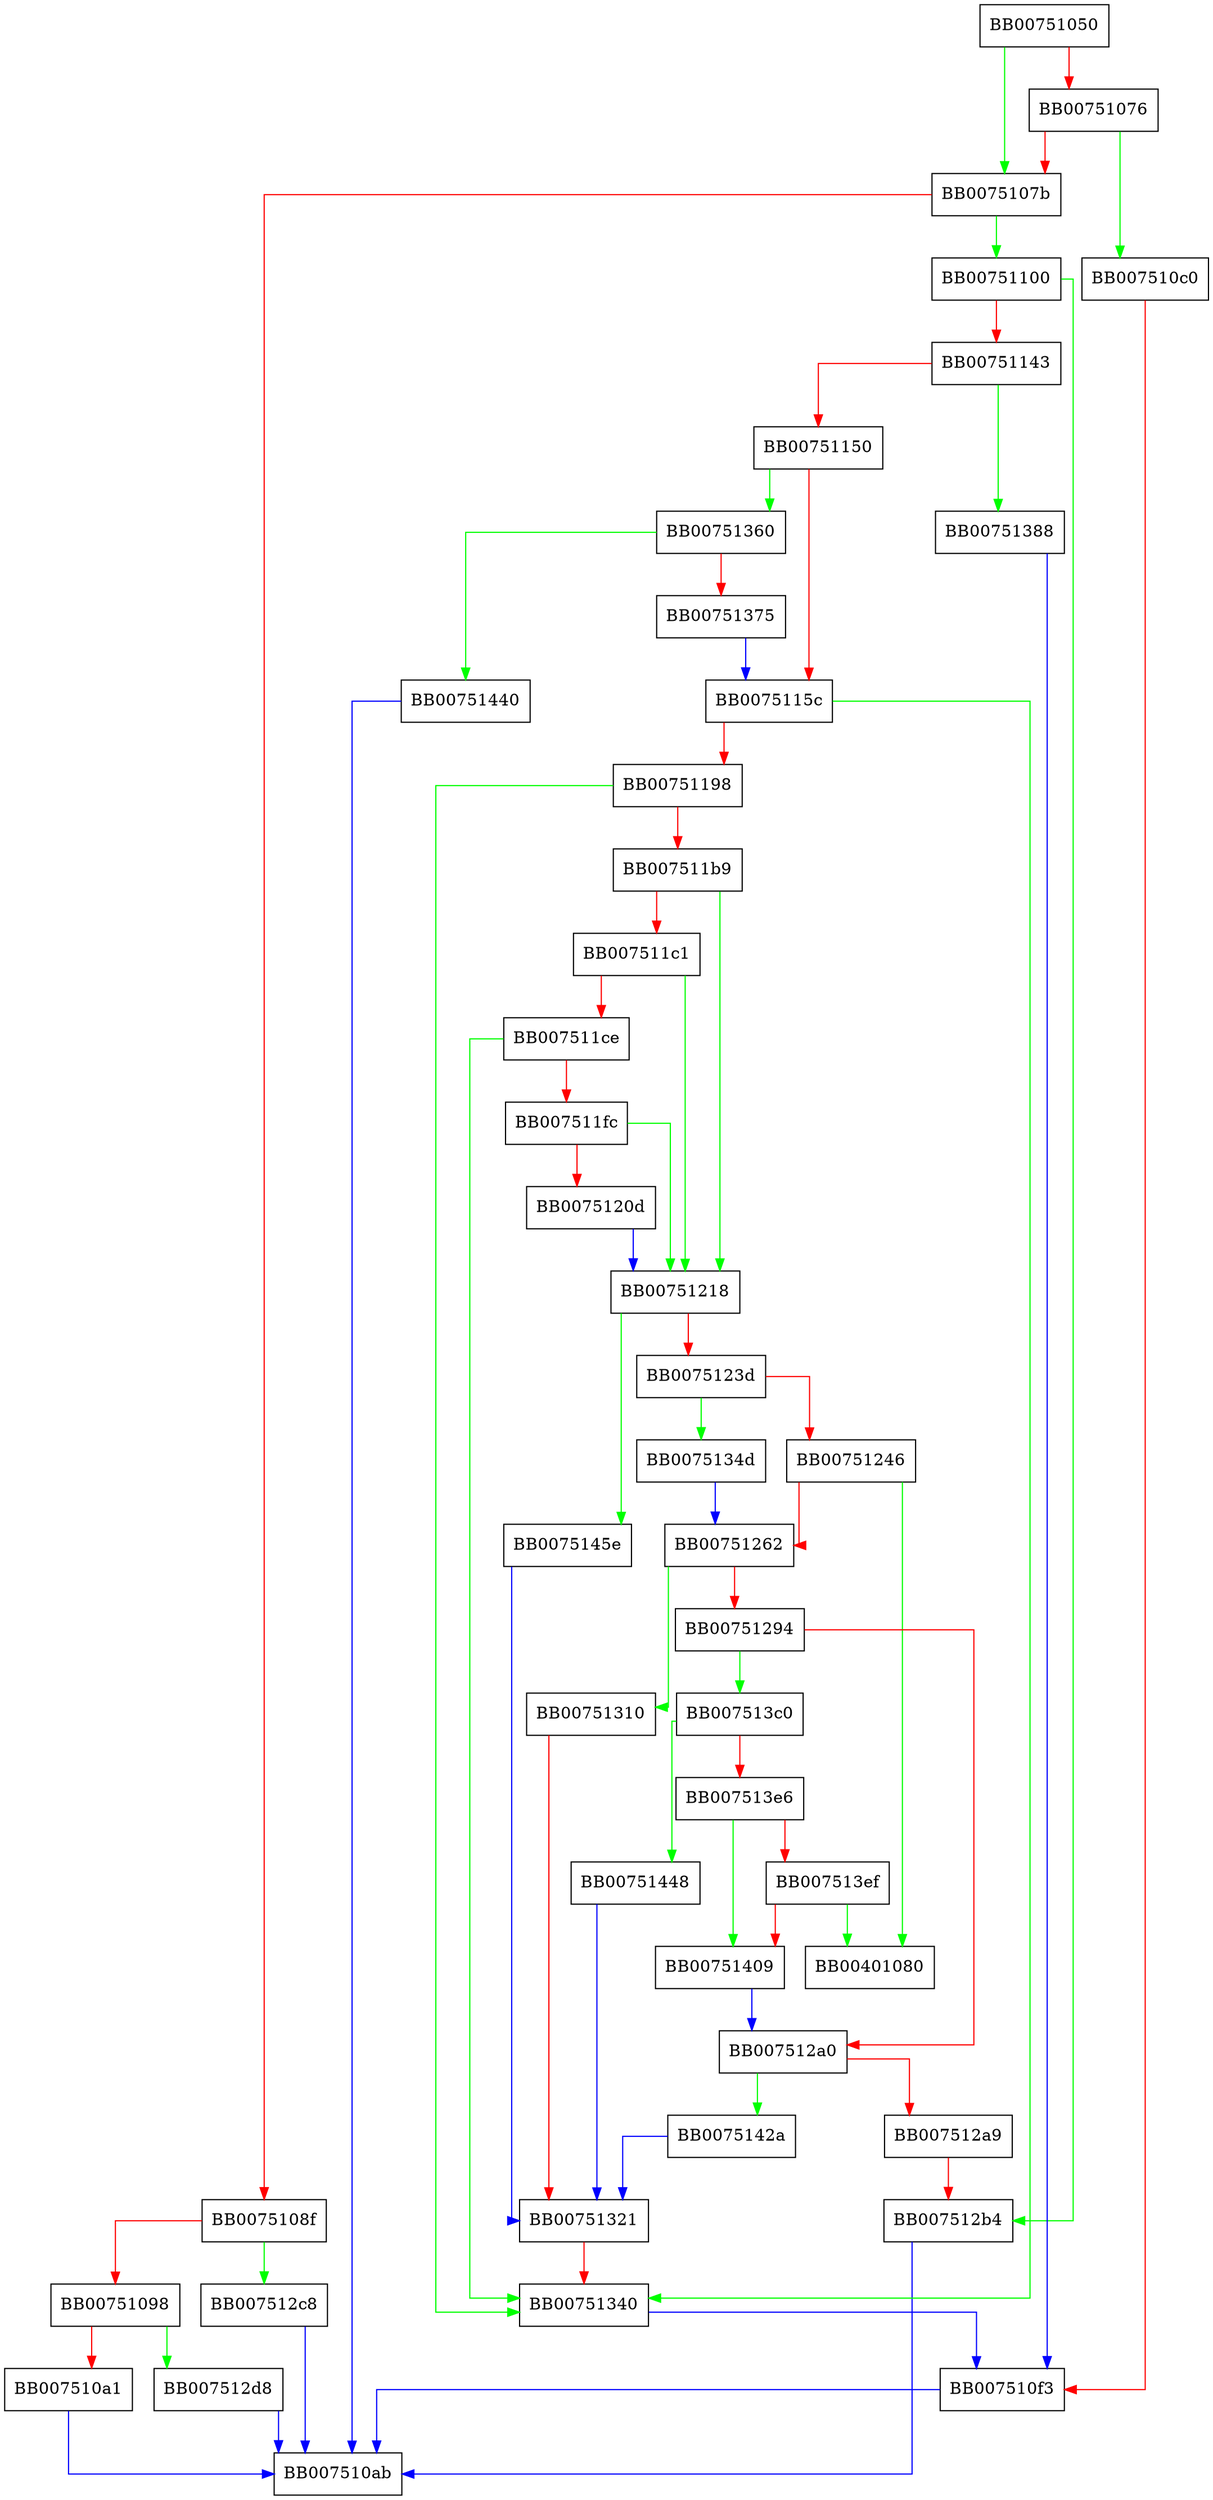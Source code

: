 digraph ossl_ec_GF2m_simple_point2oct {
  node [shape="box"];
  graph [splines=ortho];
  BB00751050 -> BB0075107b [color="green"];
  BB00751050 -> BB00751076 [color="red"];
  BB00751076 -> BB007510c0 [color="green"];
  BB00751076 -> BB0075107b [color="red"];
  BB0075107b -> BB00751100 [color="green"];
  BB0075107b -> BB0075108f [color="red"];
  BB0075108f -> BB007512c8 [color="green"];
  BB0075108f -> BB00751098 [color="red"];
  BB00751098 -> BB007512d8 [color="green"];
  BB00751098 -> BB007510a1 [color="red"];
  BB007510a1 -> BB007510ab [color="blue"];
  BB007510c0 -> BB007510f3 [color="red"];
  BB007510f3 -> BB007510ab [color="blue"];
  BB00751100 -> BB007512b4 [color="green"];
  BB00751100 -> BB00751143 [color="red"];
  BB00751143 -> BB00751388 [color="green"];
  BB00751143 -> BB00751150 [color="red"];
  BB00751150 -> BB00751360 [color="green"];
  BB00751150 -> BB0075115c [color="red"];
  BB0075115c -> BB00751340 [color="green"];
  BB0075115c -> BB00751198 [color="red"];
  BB00751198 -> BB00751340 [color="green"];
  BB00751198 -> BB007511b9 [color="red"];
  BB007511b9 -> BB00751218 [color="green"];
  BB007511b9 -> BB007511c1 [color="red"];
  BB007511c1 -> BB00751218 [color="green"];
  BB007511c1 -> BB007511ce [color="red"];
  BB007511ce -> BB00751340 [color="green"];
  BB007511ce -> BB007511fc [color="red"];
  BB007511fc -> BB00751218 [color="green"];
  BB007511fc -> BB0075120d [color="red"];
  BB0075120d -> BB00751218 [color="blue"];
  BB00751218 -> BB0075145e [color="green"];
  BB00751218 -> BB0075123d [color="red"];
  BB0075123d -> BB0075134d [color="green"];
  BB0075123d -> BB00751246 [color="red"];
  BB00751246 -> BB00401080 [color="green"];
  BB00751246 -> BB00751262 [color="red"];
  BB00751262 -> BB00751310 [color="green"];
  BB00751262 -> BB00751294 [color="red"];
  BB00751294 -> BB007513c0 [color="green"];
  BB00751294 -> BB007512a0 [color="red"];
  BB007512a0 -> BB0075142a [color="green"];
  BB007512a0 -> BB007512a9 [color="red"];
  BB007512a9 -> BB007512b4 [color="red"];
  BB007512b4 -> BB007510ab [color="blue"];
  BB007512c8 -> BB007510ab [color="blue"];
  BB007512d8 -> BB007510ab [color="blue"];
  BB00751310 -> BB00751321 [color="red"];
  BB00751321 -> BB00751340 [color="red"];
  BB00751340 -> BB007510f3 [color="blue"];
  BB0075134d -> BB00751262 [color="blue"];
  BB00751360 -> BB00751440 [color="green"];
  BB00751360 -> BB00751375 [color="red"];
  BB00751375 -> BB0075115c [color="blue"];
  BB00751388 -> BB007510f3 [color="blue"];
  BB007513c0 -> BB00751448 [color="green"];
  BB007513c0 -> BB007513e6 [color="red"];
  BB007513e6 -> BB00751409 [color="green"];
  BB007513e6 -> BB007513ef [color="red"];
  BB007513ef -> BB00401080 [color="green"];
  BB007513ef -> BB00751409 [color="red"];
  BB00751409 -> BB007512a0 [color="blue"];
  BB0075142a -> BB00751321 [color="blue"];
  BB00751440 -> BB007510ab [color="blue"];
  BB00751448 -> BB00751321 [color="blue"];
  BB0075145e -> BB00751321 [color="blue"];
}